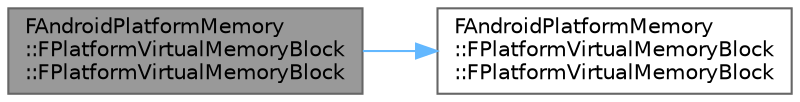 digraph "FAndroidPlatformMemory::FPlatformVirtualMemoryBlock::FPlatformVirtualMemoryBlock"
{
 // INTERACTIVE_SVG=YES
 // LATEX_PDF_SIZE
  bgcolor="transparent";
  edge [fontname=Helvetica,fontsize=10,labelfontname=Helvetica,labelfontsize=10];
  node [fontname=Helvetica,fontsize=10,shape=box,height=0.2,width=0.4];
  rankdir="LR";
  Node1 [id="Node000001",label="FAndroidPlatformMemory\l::FPlatformVirtualMemoryBlock\l::FPlatformVirtualMemoryBlock",height=0.2,width=0.4,color="gray40", fillcolor="grey60", style="filled", fontcolor="black",tooltip=" "];
  Node1 -> Node2 [id="edge1_Node000001_Node000002",color="steelblue1",style="solid",tooltip=" "];
  Node2 [id="Node000002",label="FAndroidPlatformMemory\l::FPlatformVirtualMemoryBlock\l::FPlatformVirtualMemoryBlock",height=0.2,width=0.4,color="grey40", fillcolor="white", style="filled",URL="$d1/de0/classFAndroidPlatformMemory_1_1FPlatformVirtualMemoryBlock.html#ac2e6f7e7e465ba718ea46278ff56d765",tooltip=" "];
}
